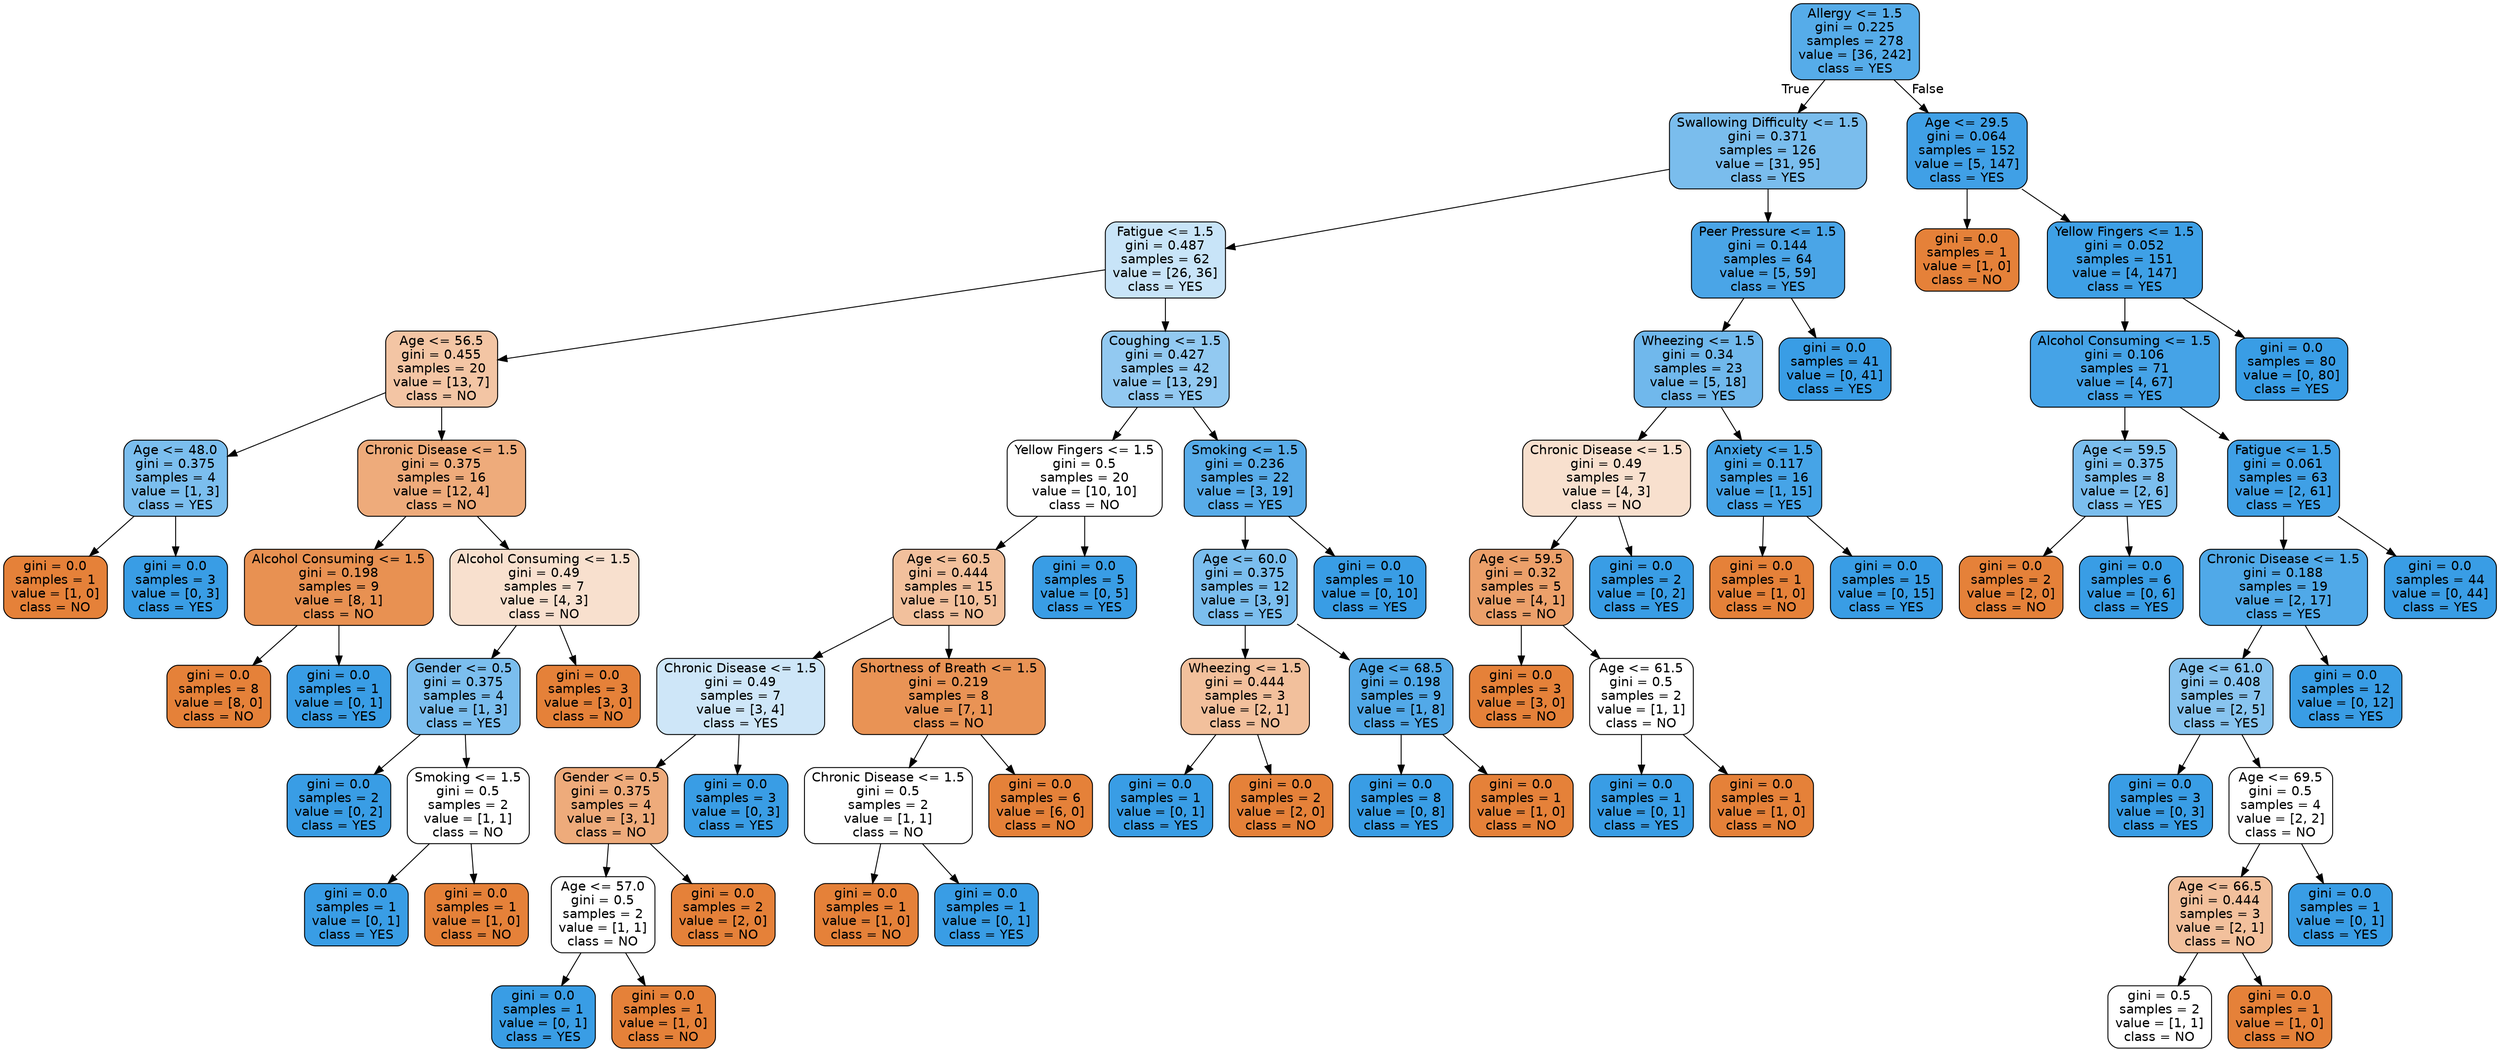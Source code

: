 digraph Tree {
node [shape=box, style="filled, rounded", color="black", fontname="helvetica"] ;
edge [fontname="helvetica"] ;
0 [label="Allergy <= 1.5\ngini = 0.225\nsamples = 278\nvalue = [36, 242]\nclass = YES", fillcolor="#56ace9"] ;
1 [label="Swallowing Difficulty <= 1.5\ngini = 0.371\nsamples = 126\nvalue = [31, 95]\nclass = YES", fillcolor="#7abded"] ;
0 -> 1 [labeldistance=2.5, labelangle=45, headlabel="True"] ;
2 [label="Fatigue <= 1.5\ngini = 0.487\nsamples = 62\nvalue = [26, 36]\nclass = YES", fillcolor="#c8e4f8"] ;
1 -> 2 ;
3 [label="Age <= 56.5\ngini = 0.455\nsamples = 20\nvalue = [13, 7]\nclass = NO", fillcolor="#f3c5a4"] ;
2 -> 3 ;
4 [label="Age <= 48.0\ngini = 0.375\nsamples = 4\nvalue = [1, 3]\nclass = YES", fillcolor="#7bbeee"] ;
3 -> 4 ;
5 [label="gini = 0.0\nsamples = 1\nvalue = [1, 0]\nclass = NO", fillcolor="#e58139"] ;
4 -> 5 ;
6 [label="gini = 0.0\nsamples = 3\nvalue = [0, 3]\nclass = YES", fillcolor="#399de5"] ;
4 -> 6 ;
7 [label="Chronic Disease <= 1.5\ngini = 0.375\nsamples = 16\nvalue = [12, 4]\nclass = NO", fillcolor="#eeab7b"] ;
3 -> 7 ;
8 [label="Alcohol Consuming <= 1.5\ngini = 0.198\nsamples = 9\nvalue = [8, 1]\nclass = NO", fillcolor="#e89152"] ;
7 -> 8 ;
9 [label="gini = 0.0\nsamples = 8\nvalue = [8, 0]\nclass = NO", fillcolor="#e58139"] ;
8 -> 9 ;
10 [label="gini = 0.0\nsamples = 1\nvalue = [0, 1]\nclass = YES", fillcolor="#399de5"] ;
8 -> 10 ;
11 [label="Alcohol Consuming <= 1.5\ngini = 0.49\nsamples = 7\nvalue = [4, 3]\nclass = NO", fillcolor="#f8e0ce"] ;
7 -> 11 ;
12 [label="Gender <= 0.5\ngini = 0.375\nsamples = 4\nvalue = [1, 3]\nclass = YES", fillcolor="#7bbeee"] ;
11 -> 12 ;
13 [label="gini = 0.0\nsamples = 2\nvalue = [0, 2]\nclass = YES", fillcolor="#399de5"] ;
12 -> 13 ;
14 [label="Smoking <= 1.5\ngini = 0.5\nsamples = 2\nvalue = [1, 1]\nclass = NO", fillcolor="#ffffff"] ;
12 -> 14 ;
15 [label="gini = 0.0\nsamples = 1\nvalue = [0, 1]\nclass = YES", fillcolor="#399de5"] ;
14 -> 15 ;
16 [label="gini = 0.0\nsamples = 1\nvalue = [1, 0]\nclass = NO", fillcolor="#e58139"] ;
14 -> 16 ;
17 [label="gini = 0.0\nsamples = 3\nvalue = [3, 0]\nclass = NO", fillcolor="#e58139"] ;
11 -> 17 ;
18 [label="Coughing <= 1.5\ngini = 0.427\nsamples = 42\nvalue = [13, 29]\nclass = YES", fillcolor="#92c9f1"] ;
2 -> 18 ;
19 [label="Yellow Fingers <= 1.5\ngini = 0.5\nsamples = 20\nvalue = [10, 10]\nclass = NO", fillcolor="#ffffff"] ;
18 -> 19 ;
20 [label="Age <= 60.5\ngini = 0.444\nsamples = 15\nvalue = [10, 5]\nclass = NO", fillcolor="#f2c09c"] ;
19 -> 20 ;
21 [label="Chronic Disease <= 1.5\ngini = 0.49\nsamples = 7\nvalue = [3, 4]\nclass = YES", fillcolor="#cee6f8"] ;
20 -> 21 ;
22 [label="Gender <= 0.5\ngini = 0.375\nsamples = 4\nvalue = [3, 1]\nclass = NO", fillcolor="#eeab7b"] ;
21 -> 22 ;
23 [label="Age <= 57.0\ngini = 0.5\nsamples = 2\nvalue = [1, 1]\nclass = NO", fillcolor="#ffffff"] ;
22 -> 23 ;
24 [label="gini = 0.0\nsamples = 1\nvalue = [0, 1]\nclass = YES", fillcolor="#399de5"] ;
23 -> 24 ;
25 [label="gini = 0.0\nsamples = 1\nvalue = [1, 0]\nclass = NO", fillcolor="#e58139"] ;
23 -> 25 ;
26 [label="gini = 0.0\nsamples = 2\nvalue = [2, 0]\nclass = NO", fillcolor="#e58139"] ;
22 -> 26 ;
27 [label="gini = 0.0\nsamples = 3\nvalue = [0, 3]\nclass = YES", fillcolor="#399de5"] ;
21 -> 27 ;
28 [label="Shortness of Breath <= 1.5\ngini = 0.219\nsamples = 8\nvalue = [7, 1]\nclass = NO", fillcolor="#e99355"] ;
20 -> 28 ;
29 [label="Chronic Disease <= 1.5\ngini = 0.5\nsamples = 2\nvalue = [1, 1]\nclass = NO", fillcolor="#ffffff"] ;
28 -> 29 ;
30 [label="gini = 0.0\nsamples = 1\nvalue = [1, 0]\nclass = NO", fillcolor="#e58139"] ;
29 -> 30 ;
31 [label="gini = 0.0\nsamples = 1\nvalue = [0, 1]\nclass = YES", fillcolor="#399de5"] ;
29 -> 31 ;
32 [label="gini = 0.0\nsamples = 6\nvalue = [6, 0]\nclass = NO", fillcolor="#e58139"] ;
28 -> 32 ;
33 [label="gini = 0.0\nsamples = 5\nvalue = [0, 5]\nclass = YES", fillcolor="#399de5"] ;
19 -> 33 ;
34 [label="Smoking <= 1.5\ngini = 0.236\nsamples = 22\nvalue = [3, 19]\nclass = YES", fillcolor="#58ace9"] ;
18 -> 34 ;
35 [label="Age <= 60.0\ngini = 0.375\nsamples = 12\nvalue = [3, 9]\nclass = YES", fillcolor="#7bbeee"] ;
34 -> 35 ;
36 [label="Wheezing <= 1.5\ngini = 0.444\nsamples = 3\nvalue = [2, 1]\nclass = NO", fillcolor="#f2c09c"] ;
35 -> 36 ;
37 [label="gini = 0.0\nsamples = 1\nvalue = [0, 1]\nclass = YES", fillcolor="#399de5"] ;
36 -> 37 ;
38 [label="gini = 0.0\nsamples = 2\nvalue = [2, 0]\nclass = NO", fillcolor="#e58139"] ;
36 -> 38 ;
39 [label="Age <= 68.5\ngini = 0.198\nsamples = 9\nvalue = [1, 8]\nclass = YES", fillcolor="#52a9e8"] ;
35 -> 39 ;
40 [label="gini = 0.0\nsamples = 8\nvalue = [0, 8]\nclass = YES", fillcolor="#399de5"] ;
39 -> 40 ;
41 [label="gini = 0.0\nsamples = 1\nvalue = [1, 0]\nclass = NO", fillcolor="#e58139"] ;
39 -> 41 ;
42 [label="gini = 0.0\nsamples = 10\nvalue = [0, 10]\nclass = YES", fillcolor="#399de5"] ;
34 -> 42 ;
43 [label="Peer Pressure <= 1.5\ngini = 0.144\nsamples = 64\nvalue = [5, 59]\nclass = YES", fillcolor="#4aa5e7"] ;
1 -> 43 ;
44 [label="Wheezing <= 1.5\ngini = 0.34\nsamples = 23\nvalue = [5, 18]\nclass = YES", fillcolor="#70b8ec"] ;
43 -> 44 ;
45 [label="Chronic Disease <= 1.5\ngini = 0.49\nsamples = 7\nvalue = [4, 3]\nclass = NO", fillcolor="#f8e0ce"] ;
44 -> 45 ;
46 [label="Age <= 59.5\ngini = 0.32\nsamples = 5\nvalue = [4, 1]\nclass = NO", fillcolor="#eca06a"] ;
45 -> 46 ;
47 [label="gini = 0.0\nsamples = 3\nvalue = [3, 0]\nclass = NO", fillcolor="#e58139"] ;
46 -> 47 ;
48 [label="Age <= 61.5\ngini = 0.5\nsamples = 2\nvalue = [1, 1]\nclass = NO", fillcolor="#ffffff"] ;
46 -> 48 ;
49 [label="gini = 0.0\nsamples = 1\nvalue = [0, 1]\nclass = YES", fillcolor="#399de5"] ;
48 -> 49 ;
50 [label="gini = 0.0\nsamples = 1\nvalue = [1, 0]\nclass = NO", fillcolor="#e58139"] ;
48 -> 50 ;
51 [label="gini = 0.0\nsamples = 2\nvalue = [0, 2]\nclass = YES", fillcolor="#399de5"] ;
45 -> 51 ;
52 [label="Anxiety <= 1.5\ngini = 0.117\nsamples = 16\nvalue = [1, 15]\nclass = YES", fillcolor="#46a4e7"] ;
44 -> 52 ;
53 [label="gini = 0.0\nsamples = 1\nvalue = [1, 0]\nclass = NO", fillcolor="#e58139"] ;
52 -> 53 ;
54 [label="gini = 0.0\nsamples = 15\nvalue = [0, 15]\nclass = YES", fillcolor="#399de5"] ;
52 -> 54 ;
55 [label="gini = 0.0\nsamples = 41\nvalue = [0, 41]\nclass = YES", fillcolor="#399de5"] ;
43 -> 55 ;
56 [label="Age <= 29.5\ngini = 0.064\nsamples = 152\nvalue = [5, 147]\nclass = YES", fillcolor="#40a0e6"] ;
0 -> 56 [labeldistance=2.5, labelangle=-45, headlabel="False"] ;
57 [label="gini = 0.0\nsamples = 1\nvalue = [1, 0]\nclass = NO", fillcolor="#e58139"] ;
56 -> 57 ;
58 [label="Yellow Fingers <= 1.5\ngini = 0.052\nsamples = 151\nvalue = [4, 147]\nclass = YES", fillcolor="#3ea0e6"] ;
56 -> 58 ;
59 [label="Alcohol Consuming <= 1.5\ngini = 0.106\nsamples = 71\nvalue = [4, 67]\nclass = YES", fillcolor="#45a3e7"] ;
58 -> 59 ;
60 [label="Age <= 59.5\ngini = 0.375\nsamples = 8\nvalue = [2, 6]\nclass = YES", fillcolor="#7bbeee"] ;
59 -> 60 ;
61 [label="gini = 0.0\nsamples = 2\nvalue = [2, 0]\nclass = NO", fillcolor="#e58139"] ;
60 -> 61 ;
62 [label="gini = 0.0\nsamples = 6\nvalue = [0, 6]\nclass = YES", fillcolor="#399de5"] ;
60 -> 62 ;
63 [label="Fatigue <= 1.5\ngini = 0.061\nsamples = 63\nvalue = [2, 61]\nclass = YES", fillcolor="#3fa0e6"] ;
59 -> 63 ;
64 [label="Chronic Disease <= 1.5\ngini = 0.188\nsamples = 19\nvalue = [2, 17]\nclass = YES", fillcolor="#50a9e8"] ;
63 -> 64 ;
65 [label="Age <= 61.0\ngini = 0.408\nsamples = 7\nvalue = [2, 5]\nclass = YES", fillcolor="#88c4ef"] ;
64 -> 65 ;
66 [label="gini = 0.0\nsamples = 3\nvalue = [0, 3]\nclass = YES", fillcolor="#399de5"] ;
65 -> 66 ;
67 [label="Age <= 69.5\ngini = 0.5\nsamples = 4\nvalue = [2, 2]\nclass = NO", fillcolor="#ffffff"] ;
65 -> 67 ;
68 [label="Age <= 66.5\ngini = 0.444\nsamples = 3\nvalue = [2, 1]\nclass = NO", fillcolor="#f2c09c"] ;
67 -> 68 ;
69 [label="gini = 0.5\nsamples = 2\nvalue = [1, 1]\nclass = NO", fillcolor="#ffffff"] ;
68 -> 69 ;
70 [label="gini = 0.0\nsamples = 1\nvalue = [1, 0]\nclass = NO", fillcolor="#e58139"] ;
68 -> 70 ;
71 [label="gini = 0.0\nsamples = 1\nvalue = [0, 1]\nclass = YES", fillcolor="#399de5"] ;
67 -> 71 ;
72 [label="gini = 0.0\nsamples = 12\nvalue = [0, 12]\nclass = YES", fillcolor="#399de5"] ;
64 -> 72 ;
73 [label="gini = 0.0\nsamples = 44\nvalue = [0, 44]\nclass = YES", fillcolor="#399de5"] ;
63 -> 73 ;
74 [label="gini = 0.0\nsamples = 80\nvalue = [0, 80]\nclass = YES", fillcolor="#399de5"] ;
58 -> 74 ;
}